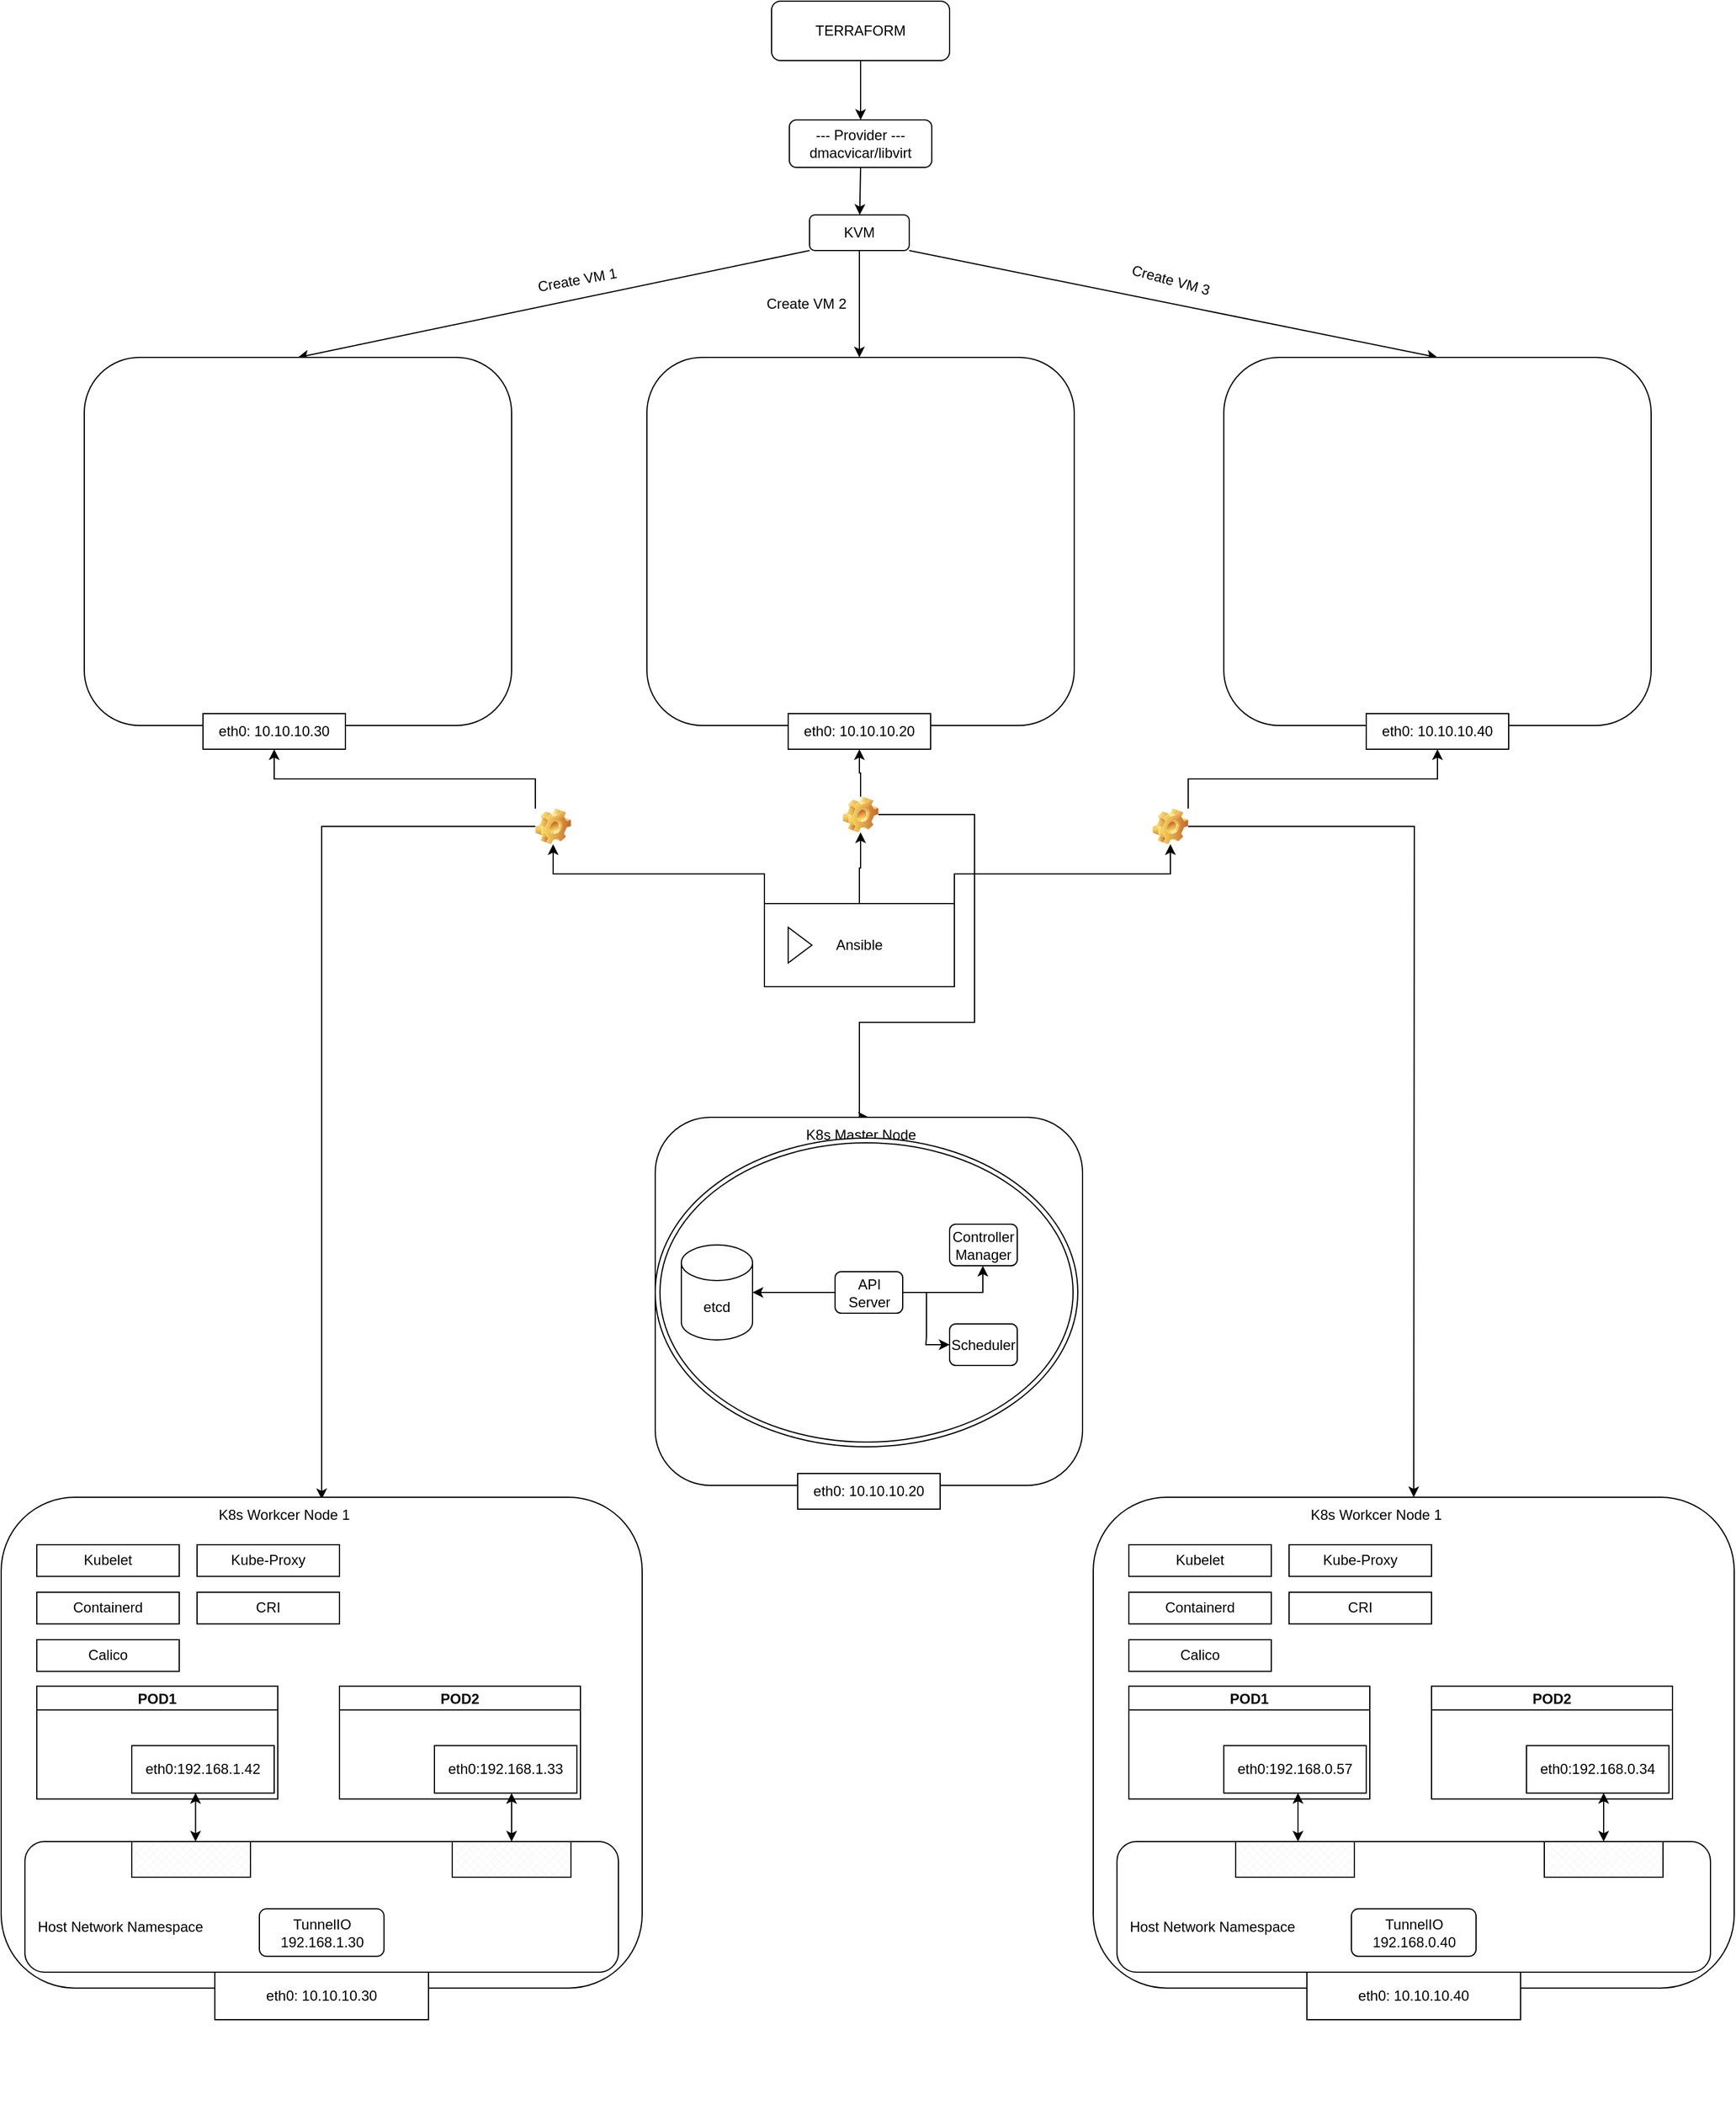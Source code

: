 <mxfile version="24.0.7" type="github">
  <diagram id="6a731a19-8d31-9384-78a2-239565b7b9f0" name="Page-1">
    <mxGraphModel dx="4014" dy="1600" grid="1" gridSize="10" guides="1" tooltips="1" connect="1" arrows="1" fold="1" page="1" pageScale="1" pageWidth="827" pageHeight="1169" background="none" math="0" shadow="0">
      <root>
        <mxCell id="0" />
        <mxCell id="1" parent="0" />
        <mxCell id="d1s5xP5k-tzUOM_EIyrr-2261" value="TERRAFORM" style="rounded=1;whiteSpace=wrap;html=1;labelBackgroundColor=none;" vertex="1" parent="1">
          <mxGeometry x="339" y="20" width="150" height="50" as="geometry" />
        </mxCell>
        <mxCell id="d1s5xP5k-tzUOM_EIyrr-2262" value="" style="endArrow=classic;html=1;rounded=0;exitX=0.5;exitY=1;exitDx=0;exitDy=0;labelBackgroundColor=none;fontColor=default;" edge="1" parent="1" source="d1s5xP5k-tzUOM_EIyrr-2261">
          <mxGeometry width="50" height="50" relative="1" as="geometry">
            <mxPoint x="680" y="450" as="sourcePoint" />
            <mxPoint x="414" y="120" as="targetPoint" />
            <Array as="points" />
          </mxGeometry>
        </mxCell>
        <mxCell id="d1s5xP5k-tzUOM_EIyrr-2263" value="--- Provider ---dmacvicar/libvirt" style="rounded=1;whiteSpace=wrap;html=1;labelBackgroundColor=none;" vertex="1" parent="1">
          <mxGeometry x="354" y="120" width="120" height="40" as="geometry" />
        </mxCell>
        <mxCell id="d1s5xP5k-tzUOM_EIyrr-2264" value="" style="endArrow=classic;html=1;rounded=0;exitX=0.5;exitY=1;exitDx=0;exitDy=0;labelBackgroundColor=none;fontColor=default;" edge="1" parent="1" source="d1s5xP5k-tzUOM_EIyrr-2263" target="d1s5xP5k-tzUOM_EIyrr-2265">
          <mxGeometry width="50" height="50" relative="1" as="geometry">
            <mxPoint x="480" y="150" as="sourcePoint" />
            <mxPoint x="414" y="200" as="targetPoint" />
          </mxGeometry>
        </mxCell>
        <mxCell id="d1s5xP5k-tzUOM_EIyrr-2265" value="KVM" style="rounded=1;whiteSpace=wrap;html=1;labelBackgroundColor=none;" vertex="1" parent="1">
          <mxGeometry x="371" y="200" width="84" height="30" as="geometry" />
        </mxCell>
        <mxCell id="d1s5xP5k-tzUOM_EIyrr-2266" value="" style="endArrow=classic;html=1;rounded=0;exitX=0;exitY=1;exitDx=0;exitDy=0;entryX=0.5;entryY=0;entryDx=0;entryDy=0;labelBackgroundColor=none;fontColor=default;" edge="1" parent="1" source="d1s5xP5k-tzUOM_EIyrr-2265" target="d1s5xP5k-tzUOM_EIyrr-2272">
          <mxGeometry width="50" height="50" relative="1" as="geometry">
            <mxPoint x="480" y="230" as="sourcePoint" />
            <mxPoint x="160" y="320" as="targetPoint" />
          </mxGeometry>
        </mxCell>
        <mxCell id="d1s5xP5k-tzUOM_EIyrr-2267" value="" style="endArrow=classic;html=1;rounded=0;exitX=1;exitY=1;exitDx=0;exitDy=0;entryX=0.5;entryY=0;entryDx=0;entryDy=0;labelBackgroundColor=none;fontColor=default;" edge="1" parent="1" source="d1s5xP5k-tzUOM_EIyrr-2265" target="d1s5xP5k-tzUOM_EIyrr-2273">
          <mxGeometry width="50" height="50" relative="1" as="geometry">
            <mxPoint x="440" y="220" as="sourcePoint" />
            <mxPoint x="680" y="320" as="targetPoint" />
          </mxGeometry>
        </mxCell>
        <mxCell id="d1s5xP5k-tzUOM_EIyrr-2268" value="" style="endArrow=classic;html=1;rounded=0;exitX=0.5;exitY=1;exitDx=0;exitDy=0;labelBackgroundColor=none;fontColor=default;" edge="1" parent="1" source="d1s5xP5k-tzUOM_EIyrr-2265">
          <mxGeometry width="50" height="50" relative="1" as="geometry">
            <mxPoint x="440" y="280" as="sourcePoint" />
            <mxPoint x="413" y="320" as="targetPoint" />
          </mxGeometry>
        </mxCell>
        <mxCell id="d1s5xP5k-tzUOM_EIyrr-2275" value="Create VM 1 " style="text;html=1;align=center;verticalAlign=middle;resizable=0;points=[];autosize=1;strokeColor=none;fillColor=none;rotation=-10;labelBackgroundColor=none;" vertex="1" parent="1">
          <mxGeometry x="130" y="240" width="90" height="30" as="geometry" />
        </mxCell>
        <mxCell id="d1s5xP5k-tzUOM_EIyrr-2277" value="Create VM 2" style="text;html=1;align=center;verticalAlign=middle;resizable=0;points=[];autosize=1;strokeColor=none;fillColor=none;rotation=0;labelBackgroundColor=none;" vertex="1" parent="1">
          <mxGeometry x="323" y="260" width="90" height="30" as="geometry" />
        </mxCell>
        <mxCell id="d1s5xP5k-tzUOM_EIyrr-2278" value="Create VM 3" style="text;html=1;align=center;verticalAlign=middle;resizable=0;points=[];autosize=1;strokeColor=none;fillColor=none;rotation=15;labelBackgroundColor=none;" vertex="1" parent="1">
          <mxGeometry x="630" y="240" width="90" height="30" as="geometry" />
        </mxCell>
        <mxCell id="d1s5xP5k-tzUOM_EIyrr-2289" style="edgeStyle=orthogonalEdgeStyle;rounded=0;orthogonalLoop=1;jettySize=auto;html=1;exitX=0;exitY=0;exitDx=0;exitDy=0;labelBackgroundColor=none;fontColor=default;" edge="1" parent="1" source="d1s5xP5k-tzUOM_EIyrr-2297" target="d1s5xP5k-tzUOM_EIyrr-2283">
          <mxGeometry relative="1" as="geometry" />
        </mxCell>
        <mxCell id="d1s5xP5k-tzUOM_EIyrr-2290" style="edgeStyle=orthogonalEdgeStyle;rounded=0;orthogonalLoop=1;jettySize=auto;html=1;exitX=0.5;exitY=0;exitDx=0;exitDy=0;entryX=0.5;entryY=1;entryDx=0;entryDy=0;labelBackgroundColor=none;fontColor=default;" edge="1" parent="1" source="d1s5xP5k-tzUOM_EIyrr-2300" target="d1s5xP5k-tzUOM_EIyrr-2286">
          <mxGeometry relative="1" as="geometry" />
        </mxCell>
        <mxCell id="d1s5xP5k-tzUOM_EIyrr-2291" style="edgeStyle=orthogonalEdgeStyle;rounded=0;orthogonalLoop=1;jettySize=auto;html=1;exitX=1;exitY=0;exitDx=0;exitDy=0;entryX=0.5;entryY=1;entryDx=0;entryDy=0;labelBackgroundColor=none;fontColor=default;" edge="1" parent="1" source="d1s5xP5k-tzUOM_EIyrr-2301" target="d1s5xP5k-tzUOM_EIyrr-2285">
          <mxGeometry relative="1" as="geometry" />
        </mxCell>
        <mxCell id="d1s5xP5k-tzUOM_EIyrr-2287" value="Ansible" style="html=1;whiteSpace=wrap;container=1;recursiveResize=0;collapsible=0;labelBackgroundColor=none;" vertex="1" parent="1">
          <mxGeometry x="333" y="780" width="160" height="70" as="geometry" />
        </mxCell>
        <mxCell id="d1s5xP5k-tzUOM_EIyrr-2288" value="" style="triangle;html=1;whiteSpace=wrap;labelBackgroundColor=none;" vertex="1" parent="d1s5xP5k-tzUOM_EIyrr-2287">
          <mxGeometry x="20" y="20" width="20" height="30" as="geometry" />
        </mxCell>
        <mxCell id="d1s5xP5k-tzUOM_EIyrr-2302" value="" style="edgeStyle=orthogonalEdgeStyle;rounded=0;orthogonalLoop=1;jettySize=auto;html=1;exitX=1;exitY=0;exitDx=0;exitDy=0;entryX=0.5;entryY=1;entryDx=0;entryDy=0;labelBackgroundColor=none;fontColor=default;" edge="1" parent="1" source="d1s5xP5k-tzUOM_EIyrr-2287" target="d1s5xP5k-tzUOM_EIyrr-2301">
          <mxGeometry relative="1" as="geometry">
            <mxPoint x="493" y="780" as="sourcePoint" />
            <mxPoint x="900" y="650" as="targetPoint" />
          </mxGeometry>
        </mxCell>
        <mxCell id="d1s5xP5k-tzUOM_EIyrr-2312" style="edgeStyle=orthogonalEdgeStyle;rounded=0;orthogonalLoop=1;jettySize=auto;html=1;" edge="1" parent="1" source="d1s5xP5k-tzUOM_EIyrr-2301">
          <mxGeometry relative="1" as="geometry">
            <mxPoint x="880" y="1280" as="targetPoint" />
          </mxGeometry>
        </mxCell>
        <mxCell id="d1s5xP5k-tzUOM_EIyrr-2301" value="" style="shape=image;html=1;verticalLabelPosition=bottom;verticalAlign=top;imageAspect=0;image=img/clipart/Gear_128x128.png;labelBackgroundColor=none;" vertex="1" parent="1">
          <mxGeometry x="660" y="700" width="30" height="30" as="geometry" />
        </mxCell>
        <mxCell id="d1s5xP5k-tzUOM_EIyrr-2303" value="" style="edgeStyle=orthogonalEdgeStyle;rounded=0;orthogonalLoop=1;jettySize=auto;html=1;exitX=0.5;exitY=0;exitDx=0;exitDy=0;entryX=0.5;entryY=1;entryDx=0;entryDy=0;labelBackgroundColor=none;fontColor=default;" edge="1" parent="1" source="d1s5xP5k-tzUOM_EIyrr-2287" target="d1s5xP5k-tzUOM_EIyrr-2300">
          <mxGeometry relative="1" as="geometry">
            <mxPoint x="413" y="780" as="sourcePoint" />
            <mxPoint x="413" y="650" as="targetPoint" />
          </mxGeometry>
        </mxCell>
        <mxCell id="d1s5xP5k-tzUOM_EIyrr-2307" style="edgeStyle=orthogonalEdgeStyle;rounded=0;orthogonalLoop=1;jettySize=auto;html=1;labelBackgroundColor=none;fontColor=default;entryX=0.5;entryY=0;entryDx=0;entryDy=0;" edge="1" parent="1" source="d1s5xP5k-tzUOM_EIyrr-2300" target="d1s5xP5k-tzUOM_EIyrr-2309">
          <mxGeometry relative="1" as="geometry">
            <mxPoint x="420" y="920" as="targetPoint" />
            <Array as="points">
              <mxPoint x="510" y="705" />
              <mxPoint x="510" y="880" />
              <mxPoint x="413" y="880" />
            </Array>
          </mxGeometry>
        </mxCell>
        <mxCell id="d1s5xP5k-tzUOM_EIyrr-2300" value="" style="shape=image;html=1;verticalLabelPosition=bottom;verticalAlign=top;imageAspect=0;image=img/clipart/Gear_128x128.png;labelBackgroundColor=none;" vertex="1" parent="1">
          <mxGeometry x="399" y="690" width="30" height="30" as="geometry" />
        </mxCell>
        <mxCell id="d1s5xP5k-tzUOM_EIyrr-2306" value="" style="edgeStyle=orthogonalEdgeStyle;rounded=0;orthogonalLoop=1;jettySize=auto;html=1;exitX=0;exitY=0;exitDx=0;exitDy=0;labelBackgroundColor=none;fontColor=default;" edge="1" parent="1" source="d1s5xP5k-tzUOM_EIyrr-2287" target="d1s5xP5k-tzUOM_EIyrr-2297">
          <mxGeometry relative="1" as="geometry">
            <mxPoint x="333" y="780" as="sourcePoint" />
            <mxPoint x="-80" y="650" as="targetPoint" />
          </mxGeometry>
        </mxCell>
        <mxCell id="d1s5xP5k-tzUOM_EIyrr-2311" style="edgeStyle=orthogonalEdgeStyle;rounded=0;orthogonalLoop=1;jettySize=auto;html=1;" edge="1" parent="1" source="d1s5xP5k-tzUOM_EIyrr-2297">
          <mxGeometry relative="1" as="geometry">
            <mxPoint x="-40" y="1281.667" as="targetPoint" />
            <Array as="points">
              <mxPoint x="-40" y="715" />
            </Array>
          </mxGeometry>
        </mxCell>
        <mxCell id="d1s5xP5k-tzUOM_EIyrr-2297" value="" style="shape=image;html=1;verticalLabelPosition=bottom;verticalAlign=top;imageAspect=0;image=img/clipart/Gear_128x128.png;labelBackgroundColor=none;" vertex="1" parent="1">
          <mxGeometry x="140" y="700" width="30" height="30" as="geometry" />
        </mxCell>
        <mxCell id="d1s5xP5k-tzUOM_EIyrr-2373" value="192.168.1.30" style="group" vertex="1" connectable="0" parent="1">
          <mxGeometry x="-310" y="1280" width="565" height="510" as="geometry" />
        </mxCell>
        <mxCell id="d1s5xP5k-tzUOM_EIyrr-2313" value="" style="rounded=1;whiteSpace=wrap;html=1;labelBackgroundColor=none;" vertex="1" parent="d1s5xP5k-tzUOM_EIyrr-2373">
          <mxGeometry width="540" height="413.333" as="geometry" />
        </mxCell>
        <mxCell id="d1s5xP5k-tzUOM_EIyrr-2316" value="eth0: 10.10.10.30" style="rounded=0;whiteSpace=wrap;html=1;labelBackgroundColor=none;" vertex="1" parent="d1s5xP5k-tzUOM_EIyrr-2373">
          <mxGeometry x="180" y="400" width="180" height="40" as="geometry" />
        </mxCell>
        <mxCell id="d1s5xP5k-tzUOM_EIyrr-2322" value="K8s Workcer Node 1" style="text;html=1;align=center;verticalAlign=middle;resizable=0;points=[];autosize=1;strokeColor=none;fillColor=none;" vertex="1" parent="d1s5xP5k-tzUOM_EIyrr-2373">
          <mxGeometry x="172.5" width="130" height="30" as="geometry" />
        </mxCell>
        <mxCell id="d1s5xP5k-tzUOM_EIyrr-2345" value="Kubelet" style="rounded=0;whiteSpace=wrap;html=1;" vertex="1" parent="d1s5xP5k-tzUOM_EIyrr-2373">
          <mxGeometry x="30.0" y="40" width="120.0" height="26.667" as="geometry" />
        </mxCell>
        <mxCell id="d1s5xP5k-tzUOM_EIyrr-2352" value="Calico" style="rounded=0;whiteSpace=wrap;html=1;" vertex="1" parent="d1s5xP5k-tzUOM_EIyrr-2373">
          <mxGeometry x="30.0" y="120.0" width="120.0" height="26.667" as="geometry" />
        </mxCell>
        <mxCell id="d1s5xP5k-tzUOM_EIyrr-2353" value="CRI" style="rounded=0;whiteSpace=wrap;html=1;" vertex="1" parent="d1s5xP5k-tzUOM_EIyrr-2373">
          <mxGeometry x="165.0" y="80" width="120.0" height="26.667" as="geometry" />
        </mxCell>
        <mxCell id="d1s5xP5k-tzUOM_EIyrr-2354" value="Kube-Proxy" style="rounded=0;whiteSpace=wrap;html=1;" vertex="1" parent="d1s5xP5k-tzUOM_EIyrr-2373">
          <mxGeometry x="165.0" y="40" width="120.0" height="26.667" as="geometry" />
        </mxCell>
        <mxCell id="d1s5xP5k-tzUOM_EIyrr-2402" value="" style="rounded=1;whiteSpace=wrap;html=1;" vertex="1" parent="d1s5xP5k-tzUOM_EIyrr-2373">
          <mxGeometry x="20" y="290" width="500" height="110" as="geometry" />
        </mxCell>
        <mxCell id="d1s5xP5k-tzUOM_EIyrr-2355" value="Containerd" style="rounded=0;whiteSpace=wrap;html=1;" vertex="1" parent="d1s5xP5k-tzUOM_EIyrr-2373">
          <mxGeometry x="30.0" y="80" width="120.0" height="26.667" as="geometry" />
        </mxCell>
        <mxCell id="d1s5xP5k-tzUOM_EIyrr-2365" value="&lt;div&gt;TunnelIO&lt;/div&gt;&lt;div&gt;192.168.1.30&lt;br&gt;&lt;/div&gt;" style="rounded=1;whiteSpace=wrap;html=1;" vertex="1" parent="d1s5xP5k-tzUOM_EIyrr-2373">
          <mxGeometry x="217.5" y="346.667" width="105" height="40" as="geometry" />
        </mxCell>
        <mxCell id="d1s5xP5k-tzUOM_EIyrr-2391" value="POD2" style="swimlane;startSize=20;horizontal=1;containerType=tree;" vertex="1" parent="d1s5xP5k-tzUOM_EIyrr-2373">
          <mxGeometry x="285" y="159.17" width="203" height="95" as="geometry" />
        </mxCell>
        <mxCell id="d1s5xP5k-tzUOM_EIyrr-2393" value="eth0:192.168.1.33" style="whiteSpace=wrap;html=1;treeFolding=1;treeMoving=1;newEdgeStyle={&quot;edgeStyle&quot;:&quot;elbowEdgeStyle&quot;,&quot;startArrow&quot;:&quot;none&quot;,&quot;endArrow&quot;:&quot;none&quot;};" vertex="1" parent="d1s5xP5k-tzUOM_EIyrr-2391">
          <mxGeometry x="80" y="50" width="120" height="40" as="geometry" />
        </mxCell>
        <mxCell id="d1s5xP5k-tzUOM_EIyrr-2400" value="POD1" style="swimlane;startSize=20;horizontal=1;containerType=tree;" vertex="1" parent="d1s5xP5k-tzUOM_EIyrr-2373">
          <mxGeometry x="30" y="159.17" width="203" height="95" as="geometry" />
        </mxCell>
        <mxCell id="d1s5xP5k-tzUOM_EIyrr-2401" value="eth0:192.168.1.42" style="whiteSpace=wrap;html=1;treeFolding=1;treeMoving=1;newEdgeStyle={&quot;edgeStyle&quot;:&quot;elbowEdgeStyle&quot;,&quot;startArrow&quot;:&quot;none&quot;,&quot;endArrow&quot;:&quot;none&quot;};" vertex="1" parent="d1s5xP5k-tzUOM_EIyrr-2400">
          <mxGeometry x="80" y="50" width="120" height="40" as="geometry" />
        </mxCell>
        <mxCell id="d1s5xP5k-tzUOM_EIyrr-2403" value="Host Network Namespace" style="text;html=1;align=center;verticalAlign=middle;resizable=0;points=[];autosize=1;strokeColor=none;fillColor=none;" vertex="1" parent="d1s5xP5k-tzUOM_EIyrr-2373">
          <mxGeometry x="20" y="346.67" width="160" height="30" as="geometry" />
        </mxCell>
        <mxCell id="d1s5xP5k-tzUOM_EIyrr-2408" value="" style="endArrow=classic;startArrow=classic;html=1;rounded=0;exitX=0.75;exitY=0;exitDx=0;exitDy=0;entryX=0.25;entryY=1;entryDx=0;entryDy=0;" edge="1" parent="d1s5xP5k-tzUOM_EIyrr-2373">
          <mxGeometry width="50" height="50" relative="1" as="geometry">
            <mxPoint x="430" y="290" as="sourcePoint" />
            <mxPoint x="430" y="249.17" as="targetPoint" />
          </mxGeometry>
        </mxCell>
        <mxCell id="d1s5xP5k-tzUOM_EIyrr-2409" value="" style="endArrow=classic;startArrow=classic;html=1;rounded=0;exitX=0.75;exitY=0;exitDx=0;exitDy=0;entryX=0.25;entryY=1;entryDx=0;entryDy=0;" edge="1" parent="d1s5xP5k-tzUOM_EIyrr-2373">
          <mxGeometry width="50" height="50" relative="1" as="geometry">
            <mxPoint x="163.75" y="290" as="sourcePoint" />
            <mxPoint x="163.75" y="249" as="targetPoint" />
          </mxGeometry>
        </mxCell>
        <mxCell id="d1s5xP5k-tzUOM_EIyrr-2456" value="" style="verticalLabelPosition=bottom;verticalAlign=top;html=1;shape=mxgraph.basic.patternFillRect;fillStyle=diagGrid;step=5;fillStrokeWidth=0.2;fillStrokeColor=#dddddd;" vertex="1" parent="d1s5xP5k-tzUOM_EIyrr-2373">
          <mxGeometry x="380" y="290" width="100" height="30" as="geometry" />
        </mxCell>
        <mxCell id="d1s5xP5k-tzUOM_EIyrr-2417" value="" style="verticalLabelPosition=bottom;verticalAlign=top;html=1;shape=mxgraph.basic.patternFillRect;fillStyle=diagGrid;step=5;fillStrokeWidth=0.2;fillStrokeColor=#dddddd;" vertex="1" parent="d1s5xP5k-tzUOM_EIyrr-2373">
          <mxGeometry x="110" y="290" width="100" height="30" as="geometry" />
        </mxCell>
        <mxCell id="d1s5xP5k-tzUOM_EIyrr-2376" value="" style="group" vertex="1" connectable="0" parent="1">
          <mxGeometry x="234" y="320" width="360" height="330" as="geometry" />
        </mxCell>
        <mxCell id="d1s5xP5k-tzUOM_EIyrr-2269" value="" style="rounded=1;whiteSpace=wrap;html=1;labelBackgroundColor=none;" vertex="1" parent="d1s5xP5k-tzUOM_EIyrr-2376">
          <mxGeometry width="360" height="310" as="geometry" />
        </mxCell>
        <mxCell id="d1s5xP5k-tzUOM_EIyrr-2286" value="eth0: 10.10.10.20" style="rounded=0;whiteSpace=wrap;html=1;labelBackgroundColor=none;" vertex="1" parent="d1s5xP5k-tzUOM_EIyrr-2376">
          <mxGeometry x="119" y="300" width="120" height="30" as="geometry" />
        </mxCell>
        <mxCell id="d1s5xP5k-tzUOM_EIyrr-2377" value="" style="group" vertex="1" connectable="0" parent="1">
          <mxGeometry x="-240" y="320" width="360" height="330" as="geometry" />
        </mxCell>
        <mxCell id="d1s5xP5k-tzUOM_EIyrr-2272" value="" style="rounded=1;whiteSpace=wrap;html=1;labelBackgroundColor=none;" vertex="1" parent="d1s5xP5k-tzUOM_EIyrr-2377">
          <mxGeometry width="360" height="310" as="geometry" />
        </mxCell>
        <mxCell id="d1s5xP5k-tzUOM_EIyrr-2283" value="eth0: 10.10.10.30" style="rounded=0;whiteSpace=wrap;html=1;labelBackgroundColor=none;" vertex="1" parent="d1s5xP5k-tzUOM_EIyrr-2377">
          <mxGeometry x="100" y="300" width="120" height="30" as="geometry" />
        </mxCell>
        <mxCell id="d1s5xP5k-tzUOM_EIyrr-2378" value="" style="group" vertex="1" connectable="0" parent="1">
          <mxGeometry x="720" y="320" width="360" height="330" as="geometry" />
        </mxCell>
        <mxCell id="2257" style="edgeStyle=orthogonalEdgeStyle;curved=1;rounded=0;jumpStyle=none;html=1;exitX=0.75;exitY=0;entryX=0.75;entryY=0;shadow=0;labelBackgroundColor=none;startArrow=none;startFill=0;endArrow=none;endFill=0;endSize=10;jettySize=auto;orthogonalLoop=1;strokeWidth=2;fontFamily=Helvetica;fontSize=25;fontColor=default;align=left;" parent="d1s5xP5k-tzUOM_EIyrr-2378" edge="1">
          <mxGeometry relative="1" as="geometry">
            <mxPoint x="93.75" y="114" as="sourcePoint" />
            <mxPoint x="93.75" y="114" as="targetPoint" />
          </mxGeometry>
        </mxCell>
        <mxCell id="d1s5xP5k-tzUOM_EIyrr-2273" value="" style="rounded=1;whiteSpace=wrap;html=1;labelBackgroundColor=none;" vertex="1" parent="d1s5xP5k-tzUOM_EIyrr-2378">
          <mxGeometry width="360" height="310" as="geometry" />
        </mxCell>
        <mxCell id="d1s5xP5k-tzUOM_EIyrr-2285" value="eth0: 10.10.10.40" style="rounded=0;whiteSpace=wrap;html=1;labelBackgroundColor=none;" vertex="1" parent="d1s5xP5k-tzUOM_EIyrr-2378">
          <mxGeometry x="120" y="300" width="120" height="30" as="geometry" />
        </mxCell>
        <mxCell id="d1s5xP5k-tzUOM_EIyrr-2379" value="" style="group" vertex="1" connectable="0" parent="1">
          <mxGeometry x="241" y="960" width="360" height="330" as="geometry" />
        </mxCell>
        <mxCell id="d1s5xP5k-tzUOM_EIyrr-2309" value="" style="rounded=1;whiteSpace=wrap;html=1;labelBackgroundColor=none;verticalAlign=bottom;" vertex="1" parent="d1s5xP5k-tzUOM_EIyrr-2379">
          <mxGeometry width="360" height="310" as="geometry" />
        </mxCell>
        <mxCell id="d1s5xP5k-tzUOM_EIyrr-2321" value="K8s Master Node" style="text;html=1;align=center;verticalAlign=middle;resizable=0;points=[];autosize=1;strokeColor=none;fillColor=none;" vertex="1" parent="d1s5xP5k-tzUOM_EIyrr-2379">
          <mxGeometry x="113" width="120" height="30" as="geometry" />
        </mxCell>
        <mxCell id="d1s5xP5k-tzUOM_EIyrr-2325" value="" style="ellipse;shape=doubleEllipse;whiteSpace=wrap;html=1;" vertex="1" parent="d1s5xP5k-tzUOM_EIyrr-2379">
          <mxGeometry y="17.5" width="356" height="260" as="geometry" />
        </mxCell>
        <mxCell id="d1s5xP5k-tzUOM_EIyrr-2329" value="etcd" style="shape=cylinder3;whiteSpace=wrap;html=1;boundedLbl=1;backgroundOutline=1;size=15;" vertex="1" parent="d1s5xP5k-tzUOM_EIyrr-2379">
          <mxGeometry x="22" y="107.5" width="60" height="80" as="geometry" />
        </mxCell>
        <mxCell id="d1s5xP5k-tzUOM_EIyrr-2334" style="edgeStyle=orthogonalEdgeStyle;rounded=0;orthogonalLoop=1;jettySize=auto;html=1;exitX=1;exitY=0.5;exitDx=0;exitDy=0;" edge="1" parent="d1s5xP5k-tzUOM_EIyrr-2379" source="d1s5xP5k-tzUOM_EIyrr-2330" target="d1s5xP5k-tzUOM_EIyrr-2332">
          <mxGeometry relative="1" as="geometry">
            <Array as="points">
              <mxPoint x="276" y="147" />
            </Array>
          </mxGeometry>
        </mxCell>
        <mxCell id="d1s5xP5k-tzUOM_EIyrr-2336" style="edgeStyle=orthogonalEdgeStyle;rounded=0;orthogonalLoop=1;jettySize=auto;html=1;exitX=1;exitY=0.5;exitDx=0;exitDy=0;entryX=0;entryY=0.5;entryDx=0;entryDy=0;" edge="1" parent="d1s5xP5k-tzUOM_EIyrr-2379" source="d1s5xP5k-tzUOM_EIyrr-2330" target="d1s5xP5k-tzUOM_EIyrr-2331">
          <mxGeometry relative="1" as="geometry" />
        </mxCell>
        <mxCell id="d1s5xP5k-tzUOM_EIyrr-2330" value="API Server" style="rounded=1;whiteSpace=wrap;html=1;" vertex="1" parent="d1s5xP5k-tzUOM_EIyrr-2379">
          <mxGeometry x="151.5" y="130" width="57" height="35" as="geometry" />
        </mxCell>
        <mxCell id="d1s5xP5k-tzUOM_EIyrr-2331" value="Scheduler" style="rounded=1;whiteSpace=wrap;html=1;" vertex="1" parent="d1s5xP5k-tzUOM_EIyrr-2379">
          <mxGeometry x="248" y="174" width="57" height="35" as="geometry" />
        </mxCell>
        <mxCell id="d1s5xP5k-tzUOM_EIyrr-2332" value="&lt;div&gt;Controller&lt;/div&gt;&lt;div&gt;Manager&lt;br&gt;&lt;/div&gt;" style="rounded=1;whiteSpace=wrap;html=1;" vertex="1" parent="d1s5xP5k-tzUOM_EIyrr-2379">
          <mxGeometry x="248" y="90" width="57" height="35" as="geometry" />
        </mxCell>
        <mxCell id="d1s5xP5k-tzUOM_EIyrr-2339" style="edgeStyle=orthogonalEdgeStyle;rounded=0;orthogonalLoop=1;jettySize=auto;html=1;exitX=0;exitY=0.5;exitDx=0;exitDy=0;entryX=1;entryY=0.5;entryDx=0;entryDy=0;entryPerimeter=0;" edge="1" parent="d1s5xP5k-tzUOM_EIyrr-2379" source="d1s5xP5k-tzUOM_EIyrr-2330" target="d1s5xP5k-tzUOM_EIyrr-2329">
          <mxGeometry relative="1" as="geometry" />
        </mxCell>
        <mxCell id="d1s5xP5k-tzUOM_EIyrr-2315" value="eth0: 10.10.10.20" style="rounded=0;whiteSpace=wrap;html=1;labelBackgroundColor=none;" vertex="1" parent="d1s5xP5k-tzUOM_EIyrr-2379">
          <mxGeometry x="120" y="300" width="120" height="30" as="geometry" />
        </mxCell>
        <mxCell id="d1s5xP5k-tzUOM_EIyrr-2381" value="192.168.1.30" style="group" vertex="1" connectable="0" parent="1">
          <mxGeometry x="610" y="1280" width="540" height="440" as="geometry" />
        </mxCell>
        <mxCell id="d1s5xP5k-tzUOM_EIyrr-2382" value="" style="rounded=1;whiteSpace=wrap;html=1;labelBackgroundColor=none;" vertex="1" parent="d1s5xP5k-tzUOM_EIyrr-2381">
          <mxGeometry width="540" height="413.333" as="geometry" />
        </mxCell>
        <mxCell id="d1s5xP5k-tzUOM_EIyrr-2383" value="eth0: 10.10.10.40" style="rounded=0;whiteSpace=wrap;html=1;labelBackgroundColor=none;" vertex="1" parent="d1s5xP5k-tzUOM_EIyrr-2381">
          <mxGeometry x="180" y="400" width="180" height="40" as="geometry" />
        </mxCell>
        <mxCell id="d1s5xP5k-tzUOM_EIyrr-2384" value="K8s Workcer Node 1" style="text;html=1;align=center;verticalAlign=middle;resizable=0;points=[];autosize=1;strokeColor=none;fillColor=none;" vertex="1" parent="d1s5xP5k-tzUOM_EIyrr-2381">
          <mxGeometry x="172.5" width="130" height="30" as="geometry" />
        </mxCell>
        <mxCell id="d1s5xP5k-tzUOM_EIyrr-2385" value="Kubelet" style="rounded=0;whiteSpace=wrap;html=1;" vertex="1" parent="d1s5xP5k-tzUOM_EIyrr-2381">
          <mxGeometry x="30.0" y="40" width="120.0" height="26.667" as="geometry" />
        </mxCell>
        <mxCell id="d1s5xP5k-tzUOM_EIyrr-2386" value="Calico" style="rounded=0;whiteSpace=wrap;html=1;" vertex="1" parent="d1s5xP5k-tzUOM_EIyrr-2381">
          <mxGeometry x="30.0" y="120.0" width="120.0" height="26.667" as="geometry" />
        </mxCell>
        <mxCell id="d1s5xP5k-tzUOM_EIyrr-2387" value="CRI" style="rounded=0;whiteSpace=wrap;html=1;" vertex="1" parent="d1s5xP5k-tzUOM_EIyrr-2381">
          <mxGeometry x="165.0" y="80" width="120.0" height="26.667" as="geometry" />
        </mxCell>
        <mxCell id="d1s5xP5k-tzUOM_EIyrr-2388" value="Kube-Proxy" style="rounded=0;whiteSpace=wrap;html=1;" vertex="1" parent="d1s5xP5k-tzUOM_EIyrr-2381">
          <mxGeometry x="165.0" y="40" width="120.0" height="26.667" as="geometry" />
        </mxCell>
        <mxCell id="d1s5xP5k-tzUOM_EIyrr-2389" value="Containerd" style="rounded=0;whiteSpace=wrap;html=1;" vertex="1" parent="d1s5xP5k-tzUOM_EIyrr-2381">
          <mxGeometry x="30.0" y="80" width="120.0" height="26.667" as="geometry" />
        </mxCell>
        <mxCell id="d1s5xP5k-tzUOM_EIyrr-2404" value="" style="rounded=1;whiteSpace=wrap;html=1;" vertex="1" parent="d1s5xP5k-tzUOM_EIyrr-2381">
          <mxGeometry x="20" y="290" width="500" height="110" as="geometry" />
        </mxCell>
        <mxCell id="d1s5xP5k-tzUOM_EIyrr-2390" value="&lt;div&gt;TunnelIO&lt;/div&gt;&lt;div&gt;192.168.0.40&lt;br&gt;&lt;/div&gt;" style="rounded=1;whiteSpace=wrap;html=1;" vertex="1" parent="d1s5xP5k-tzUOM_EIyrr-2381">
          <mxGeometry x="217.5" y="346.667" width="105" height="40" as="geometry" />
        </mxCell>
        <mxCell id="d1s5xP5k-tzUOM_EIyrr-2398" value="POD1" style="swimlane;startSize=20;horizontal=1;containerType=tree;" vertex="1" parent="d1s5xP5k-tzUOM_EIyrr-2381">
          <mxGeometry x="30" y="159.17" width="203" height="95" as="geometry" />
        </mxCell>
        <mxCell id="d1s5xP5k-tzUOM_EIyrr-2399" value="eth0:192.168.0.57" style="whiteSpace=wrap;html=1;treeFolding=1;treeMoving=1;newEdgeStyle={&quot;edgeStyle&quot;:&quot;elbowEdgeStyle&quot;,&quot;startArrow&quot;:&quot;none&quot;,&quot;endArrow&quot;:&quot;none&quot;};" vertex="1" parent="d1s5xP5k-tzUOM_EIyrr-2398">
          <mxGeometry x="80" y="50" width="120" height="40" as="geometry" />
        </mxCell>
        <mxCell id="d1s5xP5k-tzUOM_EIyrr-2396" value="POD2" style="swimlane;startSize=20;horizontal=1;containerType=tree;" vertex="1" parent="d1s5xP5k-tzUOM_EIyrr-2381">
          <mxGeometry x="285" y="159.17" width="203" height="95" as="geometry" />
        </mxCell>
        <mxCell id="d1s5xP5k-tzUOM_EIyrr-2397" value="eth0:192.168.0.34" style="whiteSpace=wrap;html=1;treeFolding=1;treeMoving=1;newEdgeStyle={&quot;edgeStyle&quot;:&quot;elbowEdgeStyle&quot;,&quot;startArrow&quot;:&quot;none&quot;,&quot;endArrow&quot;:&quot;none&quot;};" vertex="1" parent="d1s5xP5k-tzUOM_EIyrr-2396">
          <mxGeometry x="80" y="50" width="120" height="40" as="geometry" />
        </mxCell>
        <mxCell id="d1s5xP5k-tzUOM_EIyrr-2405" value="Host Network Namespace" style="text;html=1;align=center;verticalAlign=middle;resizable=0;points=[];autosize=1;strokeColor=none;fillColor=none;" vertex="1" parent="d1s5xP5k-tzUOM_EIyrr-2381">
          <mxGeometry x="20" y="346.67" width="160" height="30" as="geometry" />
        </mxCell>
        <mxCell id="d1s5xP5k-tzUOM_EIyrr-2411" value="" style="endArrow=classic;startArrow=classic;html=1;rounded=0;exitX=0.75;exitY=0;exitDx=0;exitDy=0;entryX=0.25;entryY=1;entryDx=0;entryDy=0;" edge="1" parent="d1s5xP5k-tzUOM_EIyrr-2381">
          <mxGeometry width="50" height="50" relative="1" as="geometry">
            <mxPoint x="430" y="290" as="sourcePoint" />
            <mxPoint x="430" y="249" as="targetPoint" />
          </mxGeometry>
        </mxCell>
        <mxCell id="d1s5xP5k-tzUOM_EIyrr-2410" value="" style="endArrow=classic;startArrow=classic;html=1;rounded=0;exitX=0.75;exitY=0;exitDx=0;exitDy=0;entryX=0.25;entryY=1;entryDx=0;entryDy=0;" edge="1" parent="d1s5xP5k-tzUOM_EIyrr-2381">
          <mxGeometry width="50" height="50" relative="1" as="geometry">
            <mxPoint x="172.5" y="290" as="sourcePoint" />
            <mxPoint x="172.5" y="249" as="targetPoint" />
          </mxGeometry>
        </mxCell>
        <mxCell id="d1s5xP5k-tzUOM_EIyrr-2458" value="" style="verticalLabelPosition=bottom;verticalAlign=top;html=1;shape=mxgraph.basic.patternFillRect;fillStyle=diagGrid;step=5;fillStrokeWidth=0.2;fillStrokeColor=#dddddd;" vertex="1" parent="d1s5xP5k-tzUOM_EIyrr-2381">
          <mxGeometry x="120" y="290" width="100" height="30" as="geometry" />
        </mxCell>
        <mxCell id="d1s5xP5k-tzUOM_EIyrr-2457" value="" style="verticalLabelPosition=bottom;verticalAlign=top;html=1;shape=mxgraph.basic.patternFillRect;fillStyle=diagGrid;step=5;fillStrokeWidth=0.2;fillStrokeColor=#dddddd;" vertex="1" parent="d1s5xP5k-tzUOM_EIyrr-2381">
          <mxGeometry x="380" y="290" width="100" height="30" as="geometry" />
        </mxCell>
      </root>
    </mxGraphModel>
  </diagram>
</mxfile>
